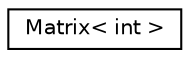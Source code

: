 digraph "Graphical Class Hierarchy"
{
 // LATEX_PDF_SIZE
  edge [fontname="Helvetica",fontsize="10",labelfontname="Helvetica",labelfontsize="10"];
  node [fontname="Helvetica",fontsize="10",shape=record];
  rankdir="LR";
  Node0 [label="Matrix\< int \>",height=0.2,width=0.4,color="black", fillcolor="white", style="filled",URL="$class_matrix.html",tooltip=" "];
}
